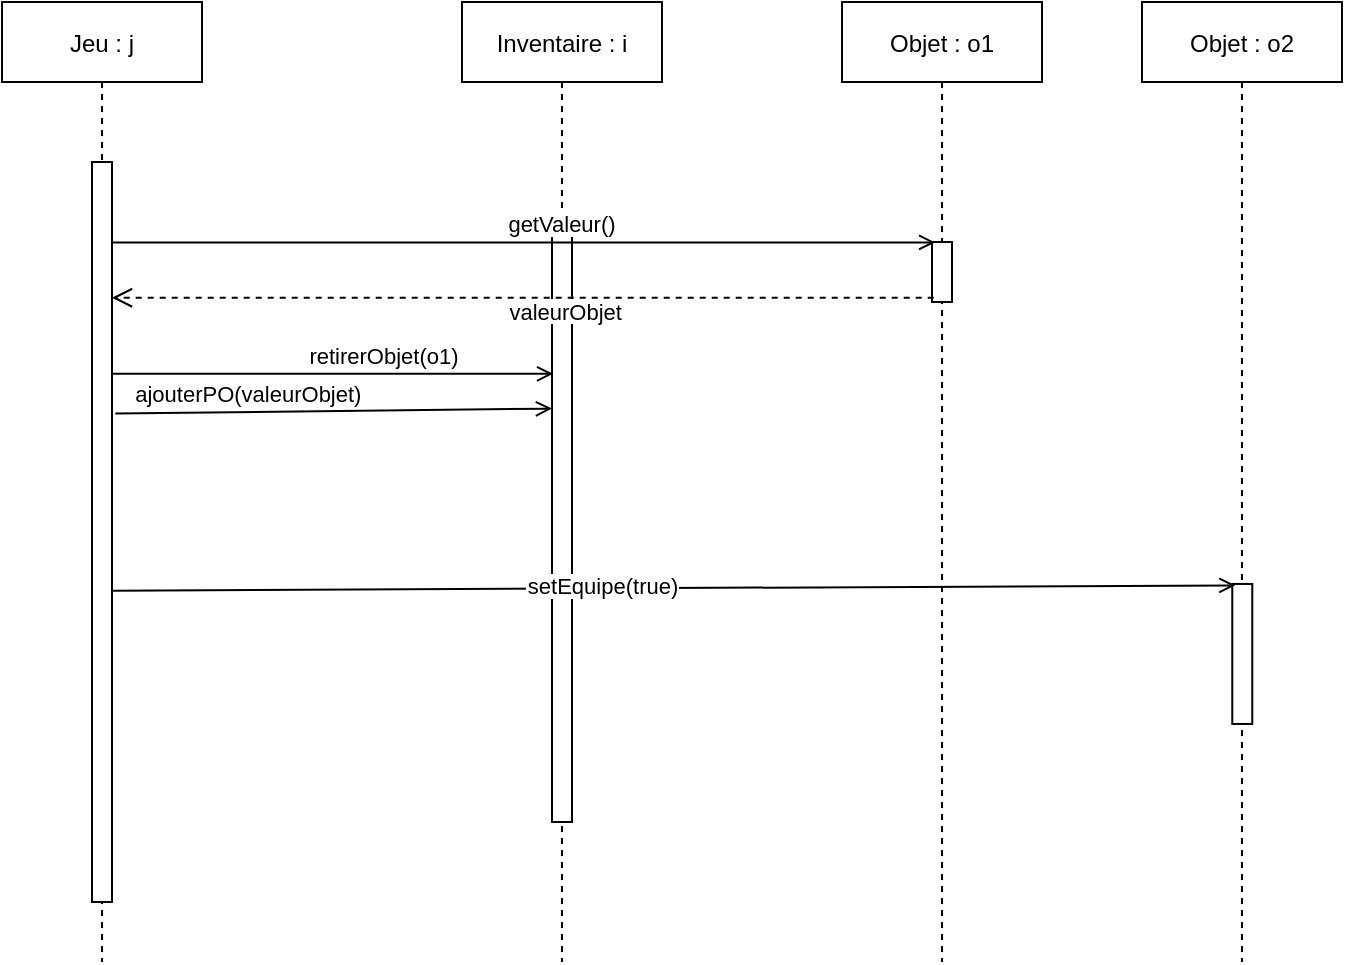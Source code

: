 <mxfile version="13.7.9" type="device"><diagram id="kgpKYQtTHZ0yAKxKKP6v" name="Page-1"><mxGraphModel dx="1086" dy="806" grid="1" gridSize="10" guides="1" tooltips="1" connect="1" arrows="1" fold="1" page="1" pageScale="1" pageWidth="850" pageHeight="1100" math="0" shadow="0"><root><mxCell id="0"/><mxCell id="1" parent="0"/><mxCell id="3nuBFxr9cyL0pnOWT2aG-1" value="Jeu : j" style="shape=umlLifeline;perimeter=lifelinePerimeter;container=1;collapsible=0;recursiveResize=0;rounded=0;shadow=0;strokeWidth=1;" parent="1" vertex="1"><mxGeometry x="120" y="80" width="100" height="480" as="geometry"/></mxCell><mxCell id="3nuBFxr9cyL0pnOWT2aG-2" value="" style="points=[];perimeter=orthogonalPerimeter;rounded=0;shadow=0;strokeWidth=1;" parent="3nuBFxr9cyL0pnOWT2aG-1" vertex="1"><mxGeometry x="45" y="80" width="10" height="370" as="geometry"/></mxCell><mxCell id="6KDkTT6nVMenY2HC1gy--1" value="Objet : o1" style="shape=umlLifeline;perimeter=lifelinePerimeter;container=1;collapsible=0;recursiveResize=0;rounded=0;shadow=0;strokeWidth=1;" parent="1" vertex="1"><mxGeometry x="540" y="80" width="100" height="480" as="geometry"/></mxCell><mxCell id="6KDkTT6nVMenY2HC1gy--2" value="" style="points=[];perimeter=orthogonalPerimeter;rounded=0;shadow=0;strokeWidth=1;" parent="6KDkTT6nVMenY2HC1gy--1" vertex="1"><mxGeometry x="45" y="120" width="10" height="30" as="geometry"/></mxCell><mxCell id="fUMTbx9oUlY-DQLhWy6u-1" value="Inventaire : i" style="shape=umlLifeline;perimeter=lifelinePerimeter;container=1;collapsible=0;recursiveResize=0;rounded=0;shadow=0;strokeWidth=1;" parent="1" vertex="1"><mxGeometry x="350" y="80" width="100" height="480" as="geometry"/></mxCell><mxCell id="fUMTbx9oUlY-DQLhWy6u-2" value="" style="points=[];perimeter=orthogonalPerimeter;rounded=0;shadow=0;strokeWidth=1;" parent="fUMTbx9oUlY-DQLhWy6u-1" vertex="1"><mxGeometry x="45" y="110" width="10" height="300" as="geometry"/></mxCell><mxCell id="fUMTbx9oUlY-DQLhWy6u-7" value="getValeur()" style="verticalAlign=bottom;endArrow=open;endSize=6;shadow=0;strokeWidth=1;entryX=0.159;entryY=0.007;entryDx=0;entryDy=0;entryPerimeter=0;" parent="1" source="3nuBFxr9cyL0pnOWT2aG-2" target="6KDkTT6nVMenY2HC1gy--2" edge="1"><mxGeometry x="0.094" relative="1" as="geometry"><mxPoint x="365.9" y="211.45" as="targetPoint"/><mxPoint x="186.24" y="210.42" as="sourcePoint"/><mxPoint as="offset"/></mxGeometry></mxCell><mxCell id="fUMTbx9oUlY-DQLhWy6u-8" value="valeurObjet" style="verticalAlign=bottom;endArrow=open;dashed=1;endSize=8;shadow=0;strokeWidth=1;exitX=0.086;exitY=0.929;exitDx=0;exitDy=0;exitPerimeter=0;" parent="1" source="6KDkTT6nVMenY2HC1gy--2" target="3nuBFxr9cyL0pnOWT2aG-2" edge="1"><mxGeometry x="-0.105" y="16" relative="1" as="geometry"><mxPoint x="185" y="560.11" as="targetPoint"/><mxPoint x="730" y="359" as="sourcePoint"/><mxPoint as="offset"/></mxGeometry></mxCell><mxCell id="fUMTbx9oUlY-DQLhWy6u-9" value="ajouterPO(valeurObjet)" style="verticalAlign=bottom;endArrow=open;endSize=6;shadow=0;strokeWidth=1;exitX=1.167;exitY=0.34;exitDx=0;exitDy=0;exitPerimeter=0;entryX=0;entryY=0.311;entryDx=0;entryDy=0;entryPerimeter=0;" parent="1" source="3nuBFxr9cyL0pnOWT2aG-2" target="fUMTbx9oUlY-DQLhWy6u-2" edge="1"><mxGeometry x="-0.393" relative="1" as="geometry"><mxPoint x="550" y="375" as="targetPoint"/><mxPoint x="185.55" y="353.18" as="sourcePoint"/><mxPoint as="offset"/></mxGeometry></mxCell><mxCell id="fUMTbx9oUlY-DQLhWy6u-15" value="Objet : o2" style="shape=umlLifeline;perimeter=lifelinePerimeter;container=1;collapsible=0;recursiveResize=0;rounded=0;shadow=0;strokeWidth=1;" parent="1" vertex="1"><mxGeometry x="690" y="80" width="100" height="480" as="geometry"/></mxCell><mxCell id="fUMTbx9oUlY-DQLhWy6u-16" value="" style="points=[];perimeter=orthogonalPerimeter;rounded=0;shadow=0;strokeWidth=1;" parent="fUMTbx9oUlY-DQLhWy6u-15" vertex="1"><mxGeometry x="45.14" y="290.98" width="10" height="70" as="geometry"/></mxCell><mxCell id="fUMTbx9oUlY-DQLhWy6u-21" value="setEquipe(true)" style="verticalAlign=bottom;endArrow=open;endSize=6;shadow=0;strokeWidth=1;exitX=0.986;exitY=0.71;exitDx=0;exitDy=0;exitPerimeter=0;entryX=0.153;entryY=0.01;entryDx=0;entryDy=0;entryPerimeter=0;" parent="1" target="fUMTbx9oUlY-DQLhWy6u-16" edge="1"><mxGeometry x="-0.125" y="-8" relative="1" as="geometry"><mxPoint x="890" y="376" as="targetPoint"/><mxPoint x="175.0" y="374.38" as="sourcePoint"/><mxPoint as="offset"/></mxGeometry></mxCell><mxCell id="Qzv2uGMwit490q26Mbre-1" value="retirerObjet(o1)" style="verticalAlign=bottom;endArrow=open;endSize=6;shadow=0;strokeWidth=1;entryX=0.057;entryY=0.253;entryDx=0;entryDy=0;entryPerimeter=0;" parent="1" source="3nuBFxr9cyL0pnOWT2aG-2" target="fUMTbx9oUlY-DQLhWy6u-2" edge="1"><mxGeometry x="0.235" relative="1" as="geometry"><mxPoint x="540" y="330" as="targetPoint"/><mxPoint x="185" y="330.0" as="sourcePoint"/><mxPoint as="offset"/></mxGeometry></mxCell></root></mxGraphModel></diagram></mxfile>